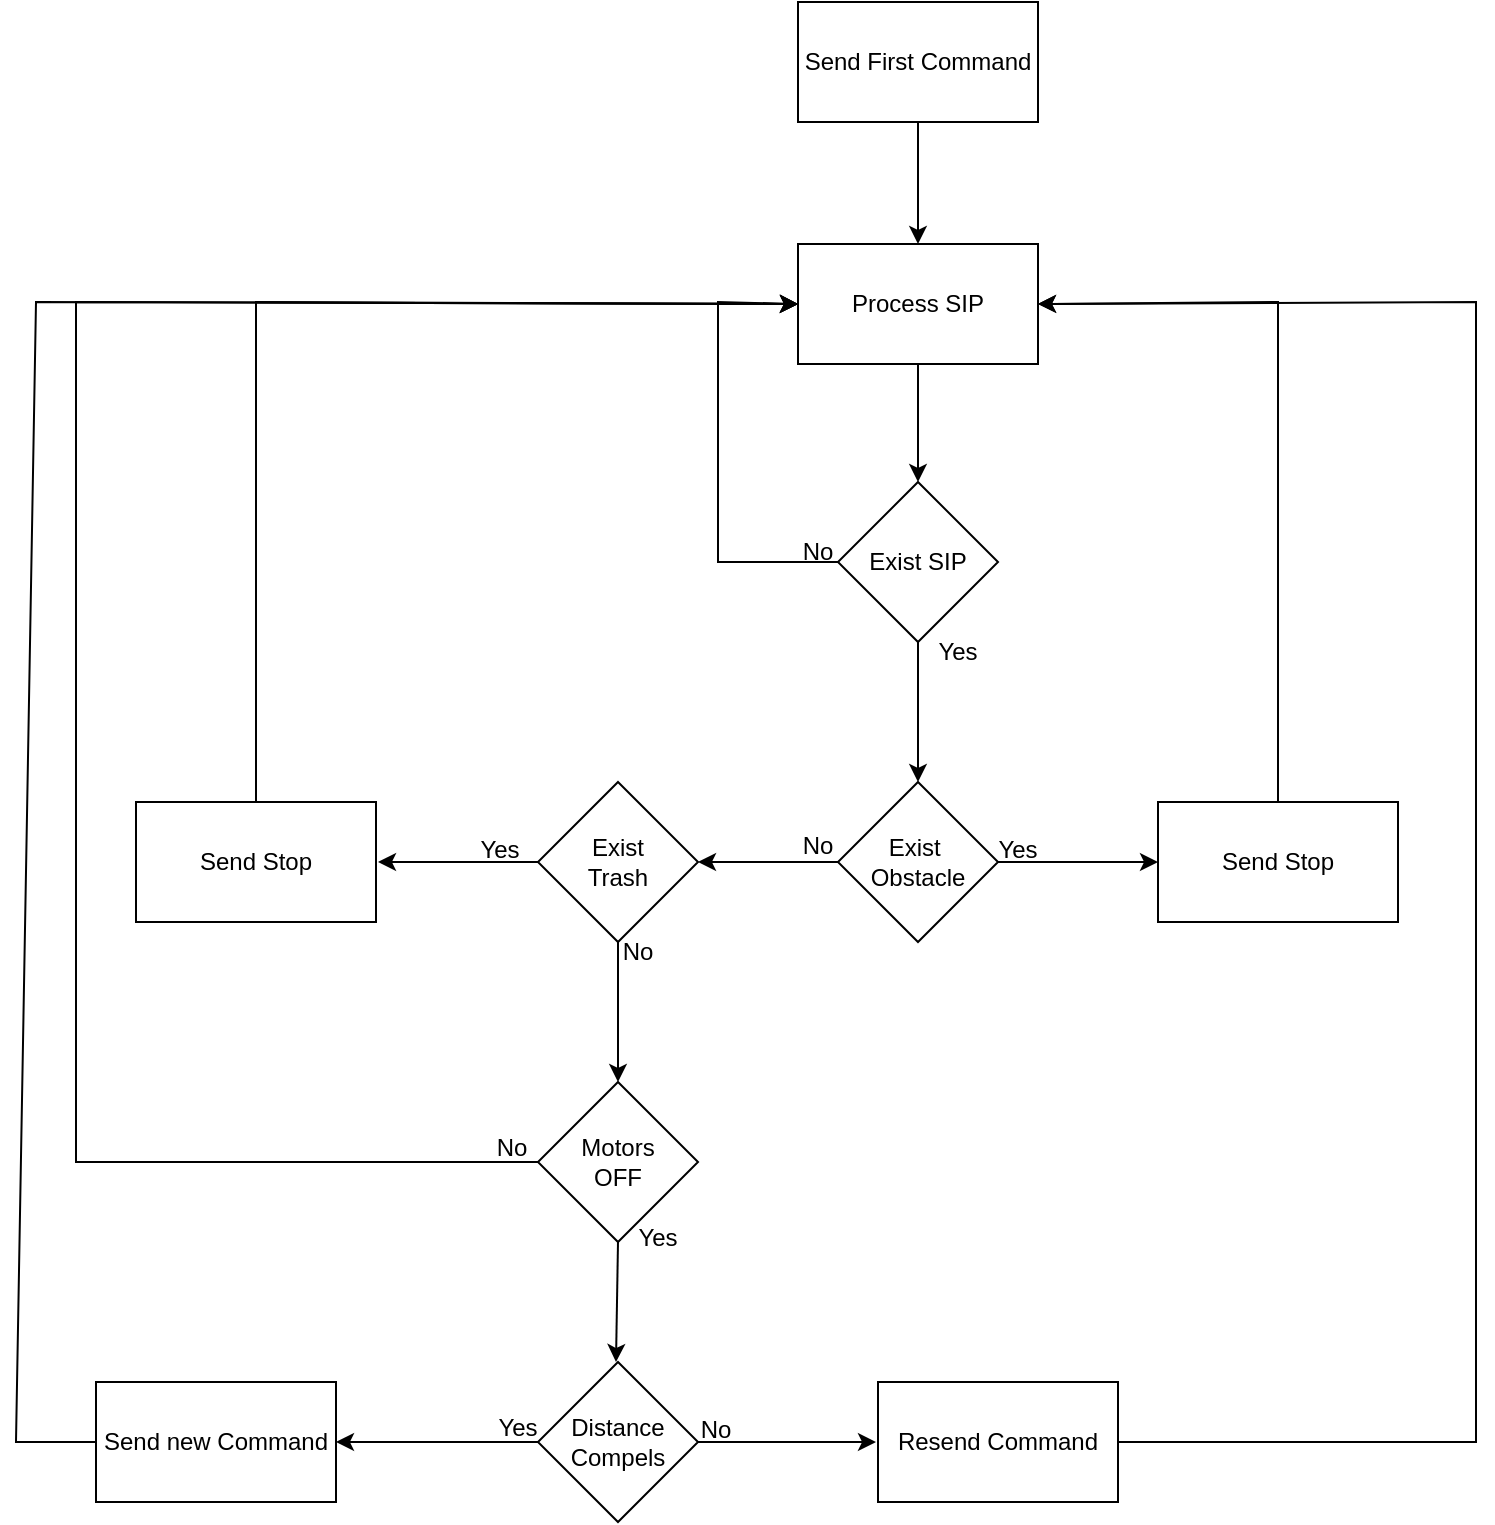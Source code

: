 <mxfile version="24.2.5" type="device">
  <diagram name="Página-1" id="F0uWlnmr44knBx-4w7JQ">
    <mxGraphModel dx="1687" dy="908" grid="1" gridSize="10" guides="1" tooltips="1" connect="1" arrows="1" fold="1" page="1" pageScale="1" pageWidth="827" pageHeight="1169" math="0" shadow="0">
      <root>
        <mxCell id="0" />
        <mxCell id="1" parent="0" />
        <mxCell id="AiRU8HiQy_UBQf-SetSs-1" value="Process SIP" style="rounded=0;whiteSpace=wrap;html=1;" vertex="1" parent="1">
          <mxGeometry x="401" y="201" width="120" height="60" as="geometry" />
        </mxCell>
        <mxCell id="AiRU8HiQy_UBQf-SetSs-2" value="Send First Command" style="rounded=0;whiteSpace=wrap;html=1;" vertex="1" parent="1">
          <mxGeometry x="401" y="80" width="120" height="60" as="geometry" />
        </mxCell>
        <mxCell id="AiRU8HiQy_UBQf-SetSs-3" value="" style="endArrow=classic;html=1;rounded=0;entryX=0.5;entryY=0;entryDx=0;entryDy=0;" edge="1" parent="1" source="AiRU8HiQy_UBQf-SetSs-2" target="AiRU8HiQy_UBQf-SetSs-1">
          <mxGeometry width="50" height="50" relative="1" as="geometry">
            <mxPoint x="471" y="420" as="sourcePoint" />
            <mxPoint x="521" y="370" as="targetPoint" />
          </mxGeometry>
        </mxCell>
        <mxCell id="AiRU8HiQy_UBQf-SetSs-4" value="Exist SIP" style="rhombus;whiteSpace=wrap;html=1;" vertex="1" parent="1">
          <mxGeometry x="421" y="320" width="80" height="80" as="geometry" />
        </mxCell>
        <mxCell id="AiRU8HiQy_UBQf-SetSs-5" value="" style="endArrow=classic;html=1;rounded=0;exitX=0;exitY=0.5;exitDx=0;exitDy=0;entryX=0;entryY=0.5;entryDx=0;entryDy=0;" edge="1" parent="1" source="AiRU8HiQy_UBQf-SetSs-4" target="AiRU8HiQy_UBQf-SetSs-1">
          <mxGeometry width="50" height="50" relative="1" as="geometry">
            <mxPoint x="471" y="420" as="sourcePoint" />
            <mxPoint x="521" y="370" as="targetPoint" />
            <Array as="points">
              <mxPoint x="361" y="360" />
              <mxPoint x="361" y="230" />
            </Array>
          </mxGeometry>
        </mxCell>
        <mxCell id="AiRU8HiQy_UBQf-SetSs-6" value="" style="endArrow=classic;html=1;rounded=0;exitX=0.5;exitY=1;exitDx=0;exitDy=0;" edge="1" parent="1" source="AiRU8HiQy_UBQf-SetSs-1" target="AiRU8HiQy_UBQf-SetSs-4">
          <mxGeometry width="50" height="50" relative="1" as="geometry">
            <mxPoint x="471" y="420" as="sourcePoint" />
            <mxPoint x="521" y="370" as="targetPoint" />
          </mxGeometry>
        </mxCell>
        <mxCell id="AiRU8HiQy_UBQf-SetSs-7" value="No" style="text;html=1;align=center;verticalAlign=middle;whiteSpace=wrap;rounded=0;" vertex="1" parent="1">
          <mxGeometry x="381" y="340" width="60" height="30" as="geometry" />
        </mxCell>
        <mxCell id="AiRU8HiQy_UBQf-SetSs-8" value="Yes" style="text;html=1;align=center;verticalAlign=middle;whiteSpace=wrap;rounded=0;" vertex="1" parent="1">
          <mxGeometry x="451" y="390" width="60" height="30" as="geometry" />
        </mxCell>
        <mxCell id="AiRU8HiQy_UBQf-SetSs-9" value="" style="endArrow=classic;html=1;rounded=0;entryX=0.5;entryY=0;entryDx=0;entryDy=0;exitX=0.5;exitY=1;exitDx=0;exitDy=0;" edge="1" parent="1" source="AiRU8HiQy_UBQf-SetSs-4" target="AiRU8HiQy_UBQf-SetSs-10">
          <mxGeometry width="50" height="50" relative="1" as="geometry">
            <mxPoint x="491" y="410" as="sourcePoint" />
            <mxPoint x="461" y="450" as="targetPoint" />
          </mxGeometry>
        </mxCell>
        <mxCell id="AiRU8HiQy_UBQf-SetSs-10" value="Exist&amp;nbsp;&lt;div&gt;Obstacle&lt;/div&gt;" style="rhombus;whiteSpace=wrap;html=1;" vertex="1" parent="1">
          <mxGeometry x="421" y="470" width="80" height="80" as="geometry" />
        </mxCell>
        <mxCell id="AiRU8HiQy_UBQf-SetSs-12" value="" style="endArrow=classic;html=1;rounded=0;exitX=1;exitY=0.5;exitDx=0;exitDy=0;" edge="1" parent="1" source="AiRU8HiQy_UBQf-SetSs-10">
          <mxGeometry width="50" height="50" relative="1" as="geometry">
            <mxPoint x="471" y="520" as="sourcePoint" />
            <mxPoint x="581" y="510" as="targetPoint" />
          </mxGeometry>
        </mxCell>
        <mxCell id="AiRU8HiQy_UBQf-SetSs-13" value="Send Stop" style="rounded=0;whiteSpace=wrap;html=1;" vertex="1" parent="1">
          <mxGeometry x="581" y="480" width="120" height="60" as="geometry" />
        </mxCell>
        <mxCell id="AiRU8HiQy_UBQf-SetSs-14" value="Yes" style="text;html=1;align=center;verticalAlign=middle;whiteSpace=wrap;rounded=0;" vertex="1" parent="1">
          <mxGeometry x="481" y="489" width="60" height="30" as="geometry" />
        </mxCell>
        <mxCell id="AiRU8HiQy_UBQf-SetSs-15" value="" style="endArrow=classic;html=1;rounded=0;exitX=0;exitY=0.5;exitDx=0;exitDy=0;entryX=1;entryY=0.5;entryDx=0;entryDy=0;" edge="1" parent="1" source="AiRU8HiQy_UBQf-SetSs-10" target="AiRU8HiQy_UBQf-SetSs-16">
          <mxGeometry width="50" height="50" relative="1" as="geometry">
            <mxPoint x="471.319" y="579.999" as="sourcePoint" />
            <mxPoint x="461" y="610" as="targetPoint" />
          </mxGeometry>
        </mxCell>
        <mxCell id="AiRU8HiQy_UBQf-SetSs-16" value="Exist&lt;div&gt;Trash&lt;/div&gt;" style="rhombus;whiteSpace=wrap;html=1;" vertex="1" parent="1">
          <mxGeometry x="271" y="470" width="80" height="80" as="geometry" />
        </mxCell>
        <mxCell id="AiRU8HiQy_UBQf-SetSs-17" value="No" style="text;html=1;align=center;verticalAlign=middle;whiteSpace=wrap;rounded=0;" vertex="1" parent="1">
          <mxGeometry x="381" y="487" width="60" height="30" as="geometry" />
        </mxCell>
        <mxCell id="AiRU8HiQy_UBQf-SetSs-18" value="" style="endArrow=classic;html=1;rounded=0;exitX=0;exitY=0.5;exitDx=0;exitDy=0;" edge="1" parent="1" source="AiRU8HiQy_UBQf-SetSs-16">
          <mxGeometry width="50" height="50" relative="1" as="geometry">
            <mxPoint x="511" y="520" as="sourcePoint" />
            <mxPoint x="191" y="510" as="targetPoint" />
          </mxGeometry>
        </mxCell>
        <mxCell id="AiRU8HiQy_UBQf-SetSs-19" value="Send Stop" style="rounded=0;whiteSpace=wrap;html=1;" vertex="1" parent="1">
          <mxGeometry x="70" y="480" width="120" height="60" as="geometry" />
        </mxCell>
        <mxCell id="AiRU8HiQy_UBQf-SetSs-20" value="" style="endArrow=classic;html=1;rounded=0;entryX=1;entryY=0.5;entryDx=0;entryDy=0;" edge="1" parent="1" source="AiRU8HiQy_UBQf-SetSs-13" target="AiRU8HiQy_UBQf-SetSs-1">
          <mxGeometry width="50" height="50" relative="1" as="geometry">
            <mxPoint x="511" y="520" as="sourcePoint" />
            <mxPoint x="591" y="520" as="targetPoint" />
            <Array as="points">
              <mxPoint x="641" y="230" />
            </Array>
          </mxGeometry>
        </mxCell>
        <mxCell id="AiRU8HiQy_UBQf-SetSs-21" value="" style="endArrow=classic;html=1;rounded=0;entryX=0;entryY=0.5;entryDx=0;entryDy=0;" edge="1" parent="1" source="AiRU8HiQy_UBQf-SetSs-19" target="AiRU8HiQy_UBQf-SetSs-1">
          <mxGeometry width="50" height="50" relative="1" as="geometry">
            <mxPoint x="651" y="490" as="sourcePoint" />
            <mxPoint x="360" y="230" as="targetPoint" />
            <Array as="points">
              <mxPoint x="130" y="230" />
            </Array>
          </mxGeometry>
        </mxCell>
        <mxCell id="AiRU8HiQy_UBQf-SetSs-22" value="Yes" style="text;html=1;align=center;verticalAlign=middle;whiteSpace=wrap;rounded=0;" vertex="1" parent="1">
          <mxGeometry x="222" y="489" width="60" height="30" as="geometry" />
        </mxCell>
        <mxCell id="AiRU8HiQy_UBQf-SetSs-23" value="No" style="text;html=1;align=center;verticalAlign=middle;whiteSpace=wrap;rounded=0;" vertex="1" parent="1">
          <mxGeometry x="291" y="540" width="60" height="30" as="geometry" />
        </mxCell>
        <mxCell id="AiRU8HiQy_UBQf-SetSs-24" value="" style="endArrow=classic;html=1;rounded=0;exitX=0.5;exitY=1;exitDx=0;exitDy=0;entryX=0.5;entryY=0;entryDx=0;entryDy=0;" edge="1" parent="1" source="AiRU8HiQy_UBQf-SetSs-16" target="AiRU8HiQy_UBQf-SetSs-25">
          <mxGeometry width="50" height="50" relative="1" as="geometry">
            <mxPoint x="471" y="410" as="sourcePoint" />
            <mxPoint x="310" y="620" as="targetPoint" />
          </mxGeometry>
        </mxCell>
        <mxCell id="AiRU8HiQy_UBQf-SetSs-25" value="Motors&lt;br&gt;OFF" style="rhombus;whiteSpace=wrap;html=1;" vertex="1" parent="1">
          <mxGeometry x="271" y="620" width="80" height="80" as="geometry" />
        </mxCell>
        <mxCell id="AiRU8HiQy_UBQf-SetSs-26" value="" style="endArrow=classic;html=1;rounded=0;exitX=0;exitY=0.5;exitDx=0;exitDy=0;entryX=0;entryY=0.5;entryDx=0;entryDy=0;" edge="1" parent="1" source="AiRU8HiQy_UBQf-SetSs-25" target="AiRU8HiQy_UBQf-SetSs-1">
          <mxGeometry width="50" height="50" relative="1" as="geometry">
            <mxPoint x="140" y="490" as="sourcePoint" />
            <mxPoint x="130" y="230" as="targetPoint" />
            <Array as="points">
              <mxPoint x="40" y="660" />
              <mxPoint x="40" y="230" />
            </Array>
          </mxGeometry>
        </mxCell>
        <mxCell id="AiRU8HiQy_UBQf-SetSs-27" value="No" style="text;html=1;align=center;verticalAlign=middle;whiteSpace=wrap;rounded=0;" vertex="1" parent="1">
          <mxGeometry x="228" y="638" width="60" height="30" as="geometry" />
        </mxCell>
        <mxCell id="AiRU8HiQy_UBQf-SetSs-28" value="Yes" style="text;html=1;align=center;verticalAlign=middle;whiteSpace=wrap;rounded=0;" vertex="1" parent="1">
          <mxGeometry x="301" y="683" width="60" height="30" as="geometry" />
        </mxCell>
        <mxCell id="AiRU8HiQy_UBQf-SetSs-29" value="" style="endArrow=classic;html=1;rounded=0;exitX=0.5;exitY=1;exitDx=0;exitDy=0;" edge="1" parent="1" source="AiRU8HiQy_UBQf-SetSs-25">
          <mxGeometry width="50" height="50" relative="1" as="geometry">
            <mxPoint x="321" y="560" as="sourcePoint" />
            <mxPoint x="310" y="760" as="targetPoint" />
          </mxGeometry>
        </mxCell>
        <mxCell id="AiRU8HiQy_UBQf-SetSs-30" value="Distance&lt;div&gt;Compels&lt;br&gt;&lt;/div&gt;" style="rhombus;whiteSpace=wrap;html=1;" vertex="1" parent="1">
          <mxGeometry x="271" y="760" width="80" height="80" as="geometry" />
        </mxCell>
        <mxCell id="AiRU8HiQy_UBQf-SetSs-31" value="" style="endArrow=classic;html=1;rounded=0;exitX=1;exitY=0.5;exitDx=0;exitDy=0;" edge="1" parent="1" source="AiRU8HiQy_UBQf-SetSs-30">
          <mxGeometry width="50" height="50" relative="1" as="geometry">
            <mxPoint x="390" y="720" as="sourcePoint" />
            <mxPoint x="440" y="800" as="targetPoint" />
          </mxGeometry>
        </mxCell>
        <mxCell id="AiRU8HiQy_UBQf-SetSs-32" value="No" style="text;html=1;align=center;verticalAlign=middle;whiteSpace=wrap;rounded=0;" vertex="1" parent="1">
          <mxGeometry x="330" y="779" width="60" height="30" as="geometry" />
        </mxCell>
        <mxCell id="AiRU8HiQy_UBQf-SetSs-33" value="Resend Command" style="rounded=0;whiteSpace=wrap;html=1;" vertex="1" parent="1">
          <mxGeometry x="441" y="770" width="120" height="60" as="geometry" />
        </mxCell>
        <mxCell id="AiRU8HiQy_UBQf-SetSs-35" value="" style="endArrow=classic;html=1;rounded=0;exitX=1;exitY=0.5;exitDx=0;exitDy=0;entryX=1;entryY=0.5;entryDx=0;entryDy=0;" edge="1" parent="1" source="AiRU8HiQy_UBQf-SetSs-33" target="AiRU8HiQy_UBQf-SetSs-1">
          <mxGeometry width="50" height="50" relative="1" as="geometry">
            <mxPoint x="390" y="520" as="sourcePoint" />
            <mxPoint x="440" y="470" as="targetPoint" />
            <Array as="points">
              <mxPoint x="740" y="800" />
              <mxPoint x="740" y="230" />
            </Array>
          </mxGeometry>
        </mxCell>
        <mxCell id="AiRU8HiQy_UBQf-SetSs-38" value="" style="endArrow=classic;html=1;rounded=0;exitX=0;exitY=0.5;exitDx=0;exitDy=0;" edge="1" parent="1" source="AiRU8HiQy_UBQf-SetSs-30" target="AiRU8HiQy_UBQf-SetSs-39">
          <mxGeometry width="50" height="50" relative="1" as="geometry">
            <mxPoint x="361" y="810" as="sourcePoint" />
            <mxPoint x="170" y="800" as="targetPoint" />
          </mxGeometry>
        </mxCell>
        <mxCell id="AiRU8HiQy_UBQf-SetSs-39" value="Send new Command" style="rounded=0;whiteSpace=wrap;html=1;" vertex="1" parent="1">
          <mxGeometry x="50" y="770" width="120" height="60" as="geometry" />
        </mxCell>
        <mxCell id="AiRU8HiQy_UBQf-SetSs-40" value="" style="endArrow=classic;html=1;rounded=0;entryX=0;entryY=0.5;entryDx=0;entryDy=0;exitX=0;exitY=0.5;exitDx=0;exitDy=0;" edge="1" parent="1" source="AiRU8HiQy_UBQf-SetSs-39" target="AiRU8HiQy_UBQf-SetSs-1">
          <mxGeometry width="50" height="50" relative="1" as="geometry">
            <mxPoint x="390" y="520" as="sourcePoint" />
            <mxPoint x="440" y="470" as="targetPoint" />
            <Array as="points">
              <mxPoint x="10" y="800" />
              <mxPoint x="20" y="230" />
            </Array>
          </mxGeometry>
        </mxCell>
        <mxCell id="AiRU8HiQy_UBQf-SetSs-41" value="Yes" style="text;html=1;align=center;verticalAlign=middle;whiteSpace=wrap;rounded=0;" vertex="1" parent="1">
          <mxGeometry x="231" y="778" width="60" height="30" as="geometry" />
        </mxCell>
      </root>
    </mxGraphModel>
  </diagram>
</mxfile>
